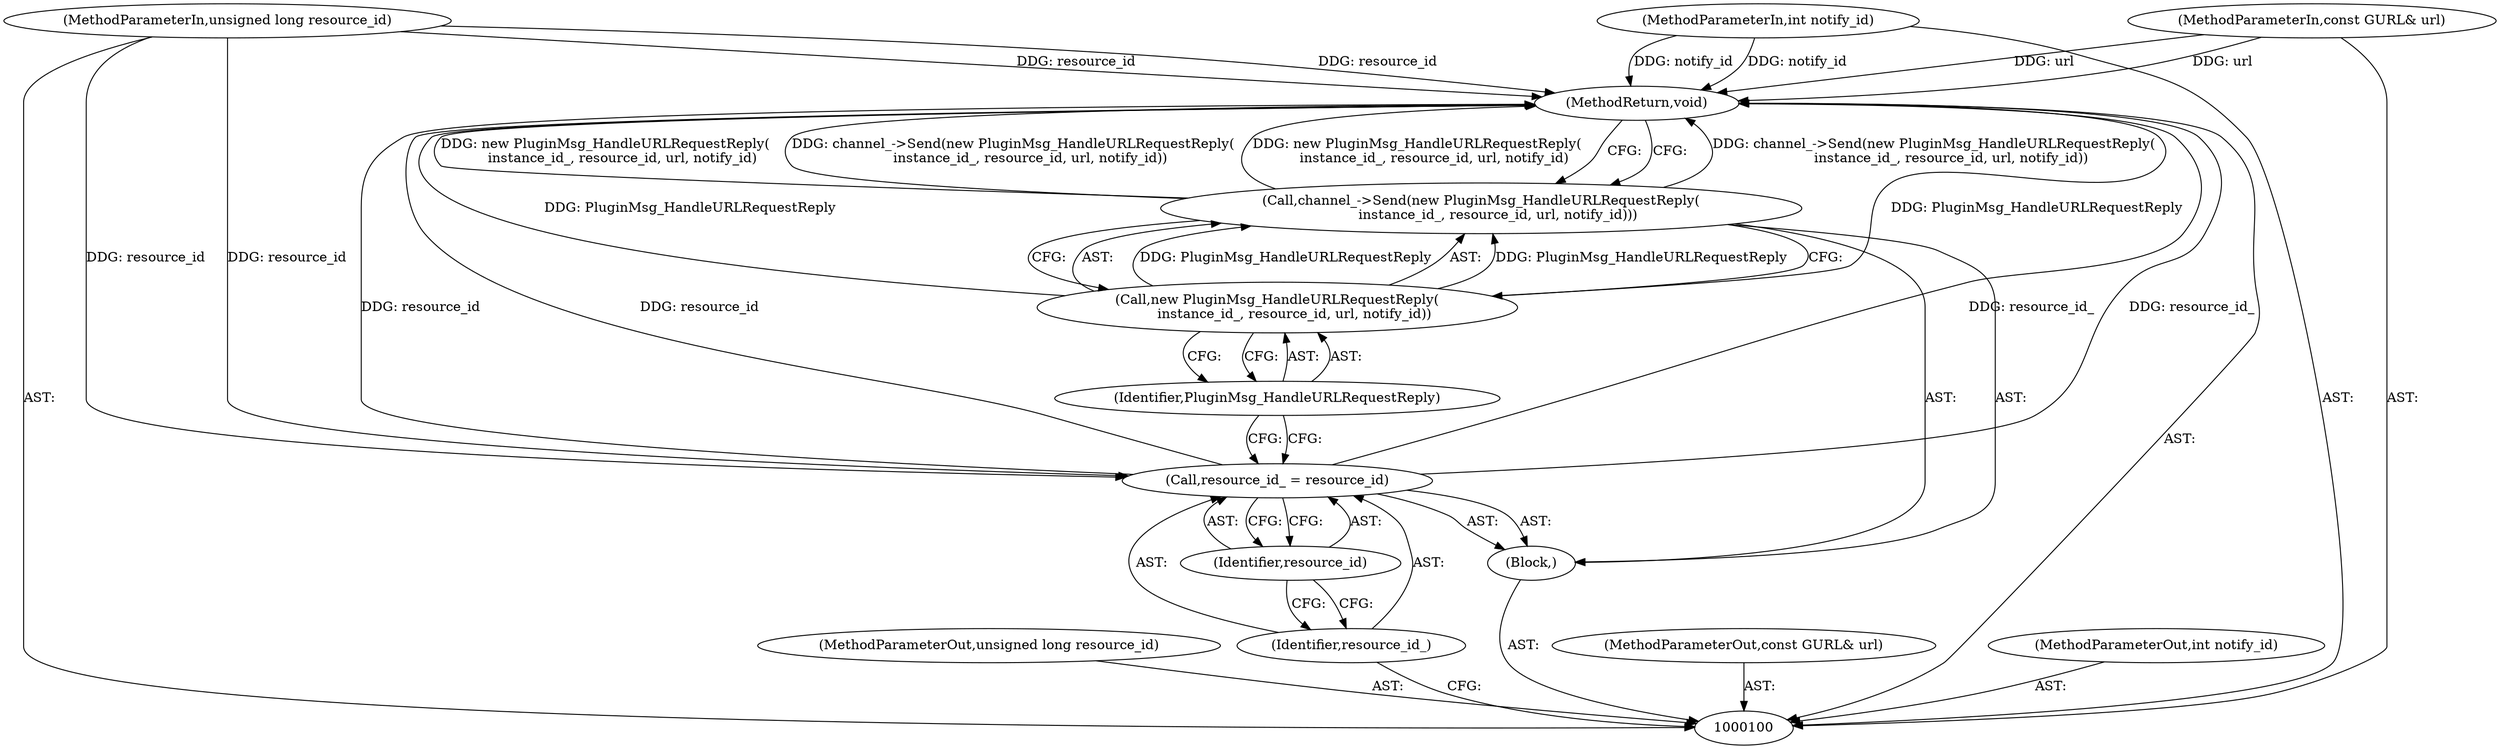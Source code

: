 digraph "0_Chrome_ea3d1d84be3d6f97bf50e76511c9e26af6895533_15" {
"1000101" [label="(MethodParameterIn,unsigned long resource_id)"];
"1000145" [label="(MethodParameterOut,unsigned long resource_id)"];
"1000111" [label="(MethodReturn,void)"];
"1000102" [label="(MethodParameterIn,const GURL& url)"];
"1000146" [label="(MethodParameterOut,const GURL& url)"];
"1000103" [label="(MethodParameterIn,int notify_id)"];
"1000147" [label="(MethodParameterOut,int notify_id)"];
"1000104" [label="(Block,)"];
"1000107" [label="(Identifier,resource_id)"];
"1000105" [label="(Call,resource_id_ = resource_id)"];
"1000106" [label="(Identifier,resource_id_)"];
"1000109" [label="(Call,new PluginMsg_HandleURLRequestReply(\n        instance_id_, resource_id, url, notify_id))"];
"1000110" [label="(Identifier,PluginMsg_HandleURLRequestReply)"];
"1000108" [label="(Call,channel_->Send(new PluginMsg_HandleURLRequestReply(\n        instance_id_, resource_id, url, notify_id)))"];
"1000101" -> "1000100"  [label="AST: "];
"1000101" -> "1000111"  [label="DDG: resource_id"];
"1000101" -> "1000105"  [label="DDG: resource_id"];
"1000145" -> "1000100"  [label="AST: "];
"1000111" -> "1000100"  [label="AST: "];
"1000111" -> "1000108"  [label="CFG: "];
"1000108" -> "1000111"  [label="DDG: channel_->Send(new PluginMsg_HandleURLRequestReply(\n        instance_id_, resource_id, url, notify_id))"];
"1000108" -> "1000111"  [label="DDG: new PluginMsg_HandleURLRequestReply(\n        instance_id_, resource_id, url, notify_id)"];
"1000105" -> "1000111"  [label="DDG: resource_id"];
"1000105" -> "1000111"  [label="DDG: resource_id_"];
"1000103" -> "1000111"  [label="DDG: notify_id"];
"1000102" -> "1000111"  [label="DDG: url"];
"1000101" -> "1000111"  [label="DDG: resource_id"];
"1000109" -> "1000111"  [label="DDG: PluginMsg_HandleURLRequestReply"];
"1000102" -> "1000100"  [label="AST: "];
"1000102" -> "1000111"  [label="DDG: url"];
"1000146" -> "1000100"  [label="AST: "];
"1000103" -> "1000100"  [label="AST: "];
"1000103" -> "1000111"  [label="DDG: notify_id"];
"1000147" -> "1000100"  [label="AST: "];
"1000104" -> "1000100"  [label="AST: "];
"1000105" -> "1000104"  [label="AST: "];
"1000108" -> "1000104"  [label="AST: "];
"1000107" -> "1000105"  [label="AST: "];
"1000107" -> "1000106"  [label="CFG: "];
"1000105" -> "1000107"  [label="CFG: "];
"1000105" -> "1000104"  [label="AST: "];
"1000105" -> "1000107"  [label="CFG: "];
"1000106" -> "1000105"  [label="AST: "];
"1000107" -> "1000105"  [label="AST: "];
"1000110" -> "1000105"  [label="CFG: "];
"1000105" -> "1000111"  [label="DDG: resource_id"];
"1000105" -> "1000111"  [label="DDG: resource_id_"];
"1000101" -> "1000105"  [label="DDG: resource_id"];
"1000106" -> "1000105"  [label="AST: "];
"1000106" -> "1000100"  [label="CFG: "];
"1000107" -> "1000106"  [label="CFG: "];
"1000109" -> "1000108"  [label="AST: "];
"1000109" -> "1000110"  [label="CFG: "];
"1000110" -> "1000109"  [label="AST: "];
"1000108" -> "1000109"  [label="CFG: "];
"1000109" -> "1000111"  [label="DDG: PluginMsg_HandleURLRequestReply"];
"1000109" -> "1000108"  [label="DDG: PluginMsg_HandleURLRequestReply"];
"1000110" -> "1000109"  [label="AST: "];
"1000110" -> "1000105"  [label="CFG: "];
"1000109" -> "1000110"  [label="CFG: "];
"1000108" -> "1000104"  [label="AST: "];
"1000108" -> "1000109"  [label="CFG: "];
"1000109" -> "1000108"  [label="AST: "];
"1000111" -> "1000108"  [label="CFG: "];
"1000108" -> "1000111"  [label="DDG: channel_->Send(new PluginMsg_HandleURLRequestReply(\n        instance_id_, resource_id, url, notify_id))"];
"1000108" -> "1000111"  [label="DDG: new PluginMsg_HandleURLRequestReply(\n        instance_id_, resource_id, url, notify_id)"];
"1000109" -> "1000108"  [label="DDG: PluginMsg_HandleURLRequestReply"];
}
